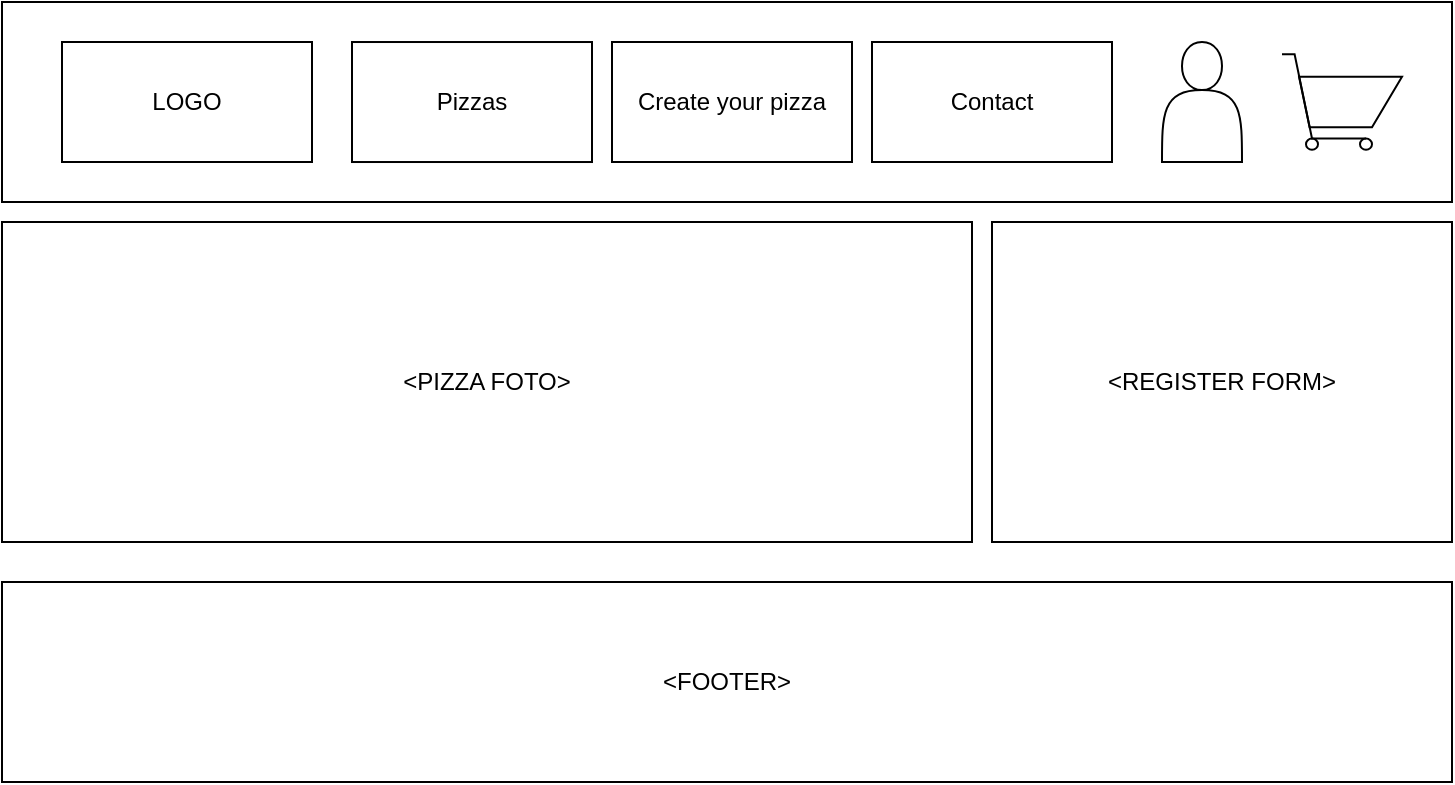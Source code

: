 <mxfile version="16.0.0" type="device"><diagram id="b9deOYmSrT11usz3hicA" name="Page-1"><mxGraphModel dx="920" dy="513" grid="1" gridSize="10" guides="1" tooltips="1" connect="1" arrows="1" fold="1" page="1" pageScale="1" pageWidth="850" pageHeight="1100" math="0" shadow="0"><root><mxCell id="0"/><mxCell id="1" parent="0"/><mxCell id="j9ptiN3qJjhlYMExZGsd-1" value="" style="rounded=0;whiteSpace=wrap;html=1;" vertex="1" parent="1"><mxGeometry x="75" y="40" width="725" height="100" as="geometry"/></mxCell><mxCell id="j9ptiN3qJjhlYMExZGsd-2" value="" style="shape=actor;whiteSpace=wrap;html=1;" vertex="1" parent="1"><mxGeometry x="655" y="60.01" width="40" height="60" as="geometry"/></mxCell><mxCell id="j9ptiN3qJjhlYMExZGsd-3" value="Create your pizza" style="rounded=0;whiteSpace=wrap;html=1;" vertex="1" parent="1"><mxGeometry x="380" y="60" width="120" height="60" as="geometry"/></mxCell><mxCell id="j9ptiN3qJjhlYMExZGsd-5" value="Pizzas" style="rounded=0;whiteSpace=wrap;html=1;" vertex="1" parent="1"><mxGeometry x="250" y="60.01" width="120" height="60" as="geometry"/></mxCell><mxCell id="j9ptiN3qJjhlYMExZGsd-6" value="LOGO" style="rounded=0;whiteSpace=wrap;html=1;" vertex="1" parent="1"><mxGeometry x="105" y="60" width="125" height="60" as="geometry"/></mxCell><mxCell id="j9ptiN3qJjhlYMExZGsd-7" value="" style="html=1;verticalLabelPosition=bottom;align=center;labelBackgroundColor=#ffffff;verticalAlign=top;strokeWidth=1;strokeColor=default;shadow=0;dashed=0;shape=mxgraph.ios7.icons.shopping_cart;" vertex="1" parent="1"><mxGeometry x="715" y="66.14" width="60" height="47.75" as="geometry"/></mxCell><mxCell id="j9ptiN3qJjhlYMExZGsd-10" value="&amp;lt;PIZZA FOTO&amp;gt;" style="rounded=0;whiteSpace=wrap;html=1;strokeColor=default;strokeWidth=1;" vertex="1" parent="1"><mxGeometry x="75" y="150" width="485" height="160" as="geometry"/></mxCell><mxCell id="j9ptiN3qJjhlYMExZGsd-12" value="&amp;lt;FOOTER&amp;gt;" style="rounded=0;whiteSpace=wrap;html=1;" vertex="1" parent="1"><mxGeometry x="75" y="330" width="725" height="100" as="geometry"/></mxCell><mxCell id="j9ptiN3qJjhlYMExZGsd-13" value="Contact" style="rounded=0;whiteSpace=wrap;html=1;" vertex="1" parent="1"><mxGeometry x="510" y="60" width="120" height="60" as="geometry"/></mxCell><mxCell id="j9ptiN3qJjhlYMExZGsd-14" value="&amp;lt;REGISTER FORM&amp;gt;" style="rounded=0;whiteSpace=wrap;html=1;strokeColor=default;strokeWidth=1;" vertex="1" parent="1"><mxGeometry x="570" y="150" width="230" height="160" as="geometry"/></mxCell></root></mxGraphModel></diagram></mxfile>